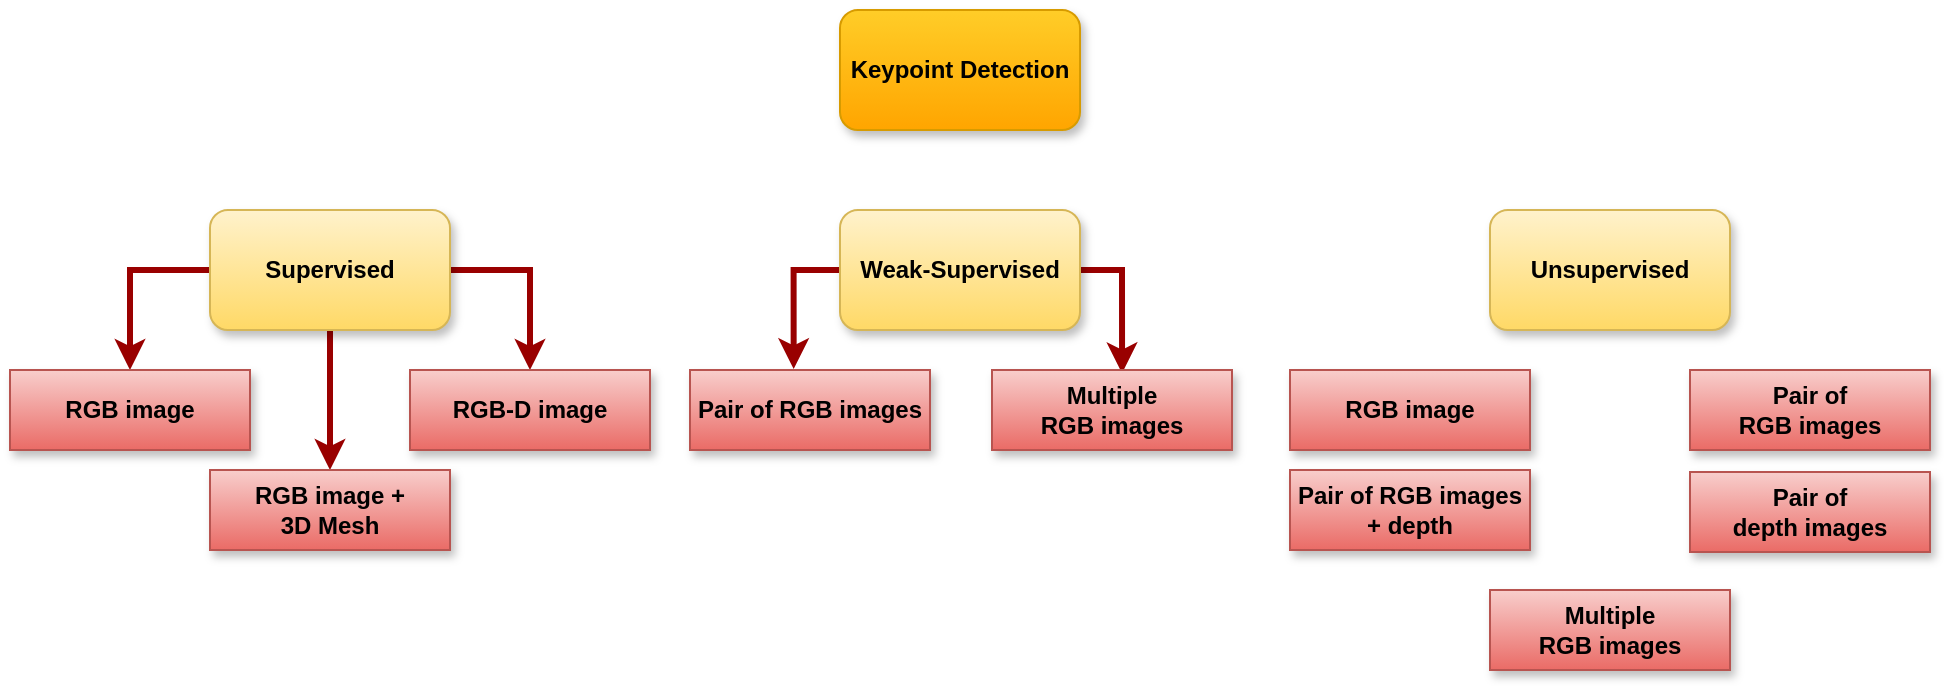 <mxfile version="10.6.5" type="github"><diagram id="5qjXLGXfApisKNpA6mO2" name="Page-1"><mxGraphModel dx="915" dy="537" grid="1" gridSize="10" guides="1" tooltips="1" connect="1" arrows="1" fold="1" page="1" pageScale="1" pageWidth="850" pageHeight="1100" math="0" shadow="0"><root><mxCell id="0"/><mxCell id="1" parent="0"/><mxCell id="p8_Z0t22GCvw5XB-Ye8C-1" value="Keypoint Detection" style="rounded=1;whiteSpace=wrap;html=1;fillColor=#ffcd28;strokeColor=#d79b00;fontStyle=1;gradientColor=#ffa500;shadow=1;" vertex="1" parent="1"><mxGeometry x="435" y="20" width="120" height="60" as="geometry"/></mxCell><mxCell id="p8_Z0t22GCvw5XB-Ye8C-8" style="edgeStyle=orthogonalEdgeStyle;rounded=0;orthogonalLoop=1;jettySize=auto;html=1;entryX=0.5;entryY=0;entryDx=0;entryDy=0;exitX=0;exitY=0.5;exitDx=0;exitDy=0;spacing=3;gradientColor=#ea6b66;fillColor=#f8cecc;strokeColor=#990000;strokeWidth=3;" edge="1" parent="1" source="p8_Z0t22GCvw5XB-Ye8C-2" target="p8_Z0t22GCvw5XB-Ye8C-5"><mxGeometry relative="1" as="geometry"><mxPoint x="100" y="190.0" as="targetPoint"/></mxGeometry></mxCell><mxCell id="p8_Z0t22GCvw5XB-Ye8C-9" style="edgeStyle=orthogonalEdgeStyle;rounded=0;orthogonalLoop=1;jettySize=auto;html=1;exitX=1;exitY=0.5;exitDx=0;exitDy=0;entryX=0.5;entryY=0;entryDx=0;entryDy=0;strokeColor=#990000;strokeWidth=3;" edge="1" parent="1" source="p8_Z0t22GCvw5XB-Ye8C-2" target="p8_Z0t22GCvw5XB-Ye8C-6"><mxGeometry relative="1" as="geometry"/></mxCell><mxCell id="p8_Z0t22GCvw5XB-Ye8C-10" style="edgeStyle=orthogonalEdgeStyle;rounded=0;orthogonalLoop=1;jettySize=auto;html=1;exitX=0.5;exitY=1;exitDx=0;exitDy=0;strokeColor=#990000;strokeWidth=3;" edge="1" parent="1" source="p8_Z0t22GCvw5XB-Ye8C-2" target="p8_Z0t22GCvw5XB-Ye8C-7"><mxGeometry relative="1" as="geometry"/></mxCell><mxCell id="p8_Z0t22GCvw5XB-Ye8C-2" value="Supervised" style="rounded=1;whiteSpace=wrap;html=1;fillColor=#fff2cc;strokeColor=#d6b656;fontStyle=1;gradientColor=#ffd966;shadow=1;comic=0;glass=0;" vertex="1" parent="1"><mxGeometry x="120" y="120" width="120" height="60" as="geometry"/></mxCell><mxCell id="p8_Z0t22GCvw5XB-Ye8C-3" value="Unsupervised" style="rounded=1;whiteSpace=wrap;html=1;fillColor=#fff2cc;strokeColor=#d6b656;fontStyle=1;gradientColor=#ffd966;shadow=1;" vertex="1" parent="1"><mxGeometry x="760" y="120" width="120" height="60" as="geometry"/></mxCell><mxCell id="p8_Z0t22GCvw5XB-Ye8C-15" style="edgeStyle=orthogonalEdgeStyle;rounded=0;orthogonalLoop=1;jettySize=auto;html=1;exitX=0;exitY=0.5;exitDx=0;exitDy=0;entryX=0.432;entryY=-0.011;entryDx=0;entryDy=0;entryPerimeter=0;strokeColor=#990000;strokeWidth=3;" edge="1" parent="1" source="p8_Z0t22GCvw5XB-Ye8C-4" target="p8_Z0t22GCvw5XB-Ye8C-11"><mxGeometry relative="1" as="geometry"/></mxCell><mxCell id="p8_Z0t22GCvw5XB-Ye8C-17" style="edgeStyle=orthogonalEdgeStyle;rounded=0;orthogonalLoop=1;jettySize=auto;html=1;exitX=1;exitY=0.5;exitDx=0;exitDy=0;entryX=0.542;entryY=0.041;entryDx=0;entryDy=0;entryPerimeter=0;strokeColor=#990000;strokeWidth=3;" edge="1" parent="1" source="p8_Z0t22GCvw5XB-Ye8C-4" target="p8_Z0t22GCvw5XB-Ye8C-13"><mxGeometry relative="1" as="geometry"/></mxCell><mxCell id="p8_Z0t22GCvw5XB-Ye8C-4" value="Weak-Supervised" style="rounded=1;whiteSpace=wrap;html=1;fillColor=#fff2cc;strokeColor=#d6b656;fontStyle=1;gradientColor=#ffd966;shadow=1;" vertex="1" parent="1"><mxGeometry x="435" y="120" width="120" height="60" as="geometry"/></mxCell><mxCell id="p8_Z0t22GCvw5XB-Ye8C-5" value="RGB image" style="rounded=0;whiteSpace=wrap;html=1;gradientColor=#ea6b66;fillColor=#f8cecc;strokeColor=#b85450;fontStyle=1;shadow=1;" vertex="1" parent="1"><mxGeometry x="20" y="200" width="120" height="40" as="geometry"/></mxCell><mxCell id="p8_Z0t22GCvw5XB-Ye8C-6" value="RGB-D image" style="rounded=0;whiteSpace=wrap;html=1;gradientColor=#ea6b66;fillColor=#f8cecc;strokeColor=#b85450;fontStyle=1;shadow=1;" vertex="1" parent="1"><mxGeometry x="220" y="200" width="120" height="40" as="geometry"/></mxCell><mxCell id="p8_Z0t22GCvw5XB-Ye8C-7" value="&lt;div&gt;RGB image + &lt;br&gt;&lt;/div&gt;&lt;div&gt;3D Mesh&lt;/div&gt;" style="rounded=0;whiteSpace=wrap;html=1;gradientColor=#ea6b66;fillColor=#f8cecc;strokeColor=#b85450;fontStyle=1;shadow=1;" vertex="1" parent="1"><mxGeometry x="120" y="250" width="120" height="40" as="geometry"/></mxCell><mxCell id="p8_Z0t22GCvw5XB-Ye8C-11" value="Pair of RGB images" style="rounded=0;whiteSpace=wrap;html=1;gradientColor=#ea6b66;fillColor=#f8cecc;strokeColor=#b85450;fontStyle=1;shadow=1;" vertex="1" parent="1"><mxGeometry x="360" y="200" width="120" height="40" as="geometry"/></mxCell><mxCell id="p8_Z0t22GCvw5XB-Ye8C-13" value="&lt;div&gt;Multiple&lt;/div&gt;&lt;div&gt; RGB images&lt;/div&gt;" style="rounded=0;whiteSpace=wrap;html=1;gradientColor=#ea6b66;fillColor=#f8cecc;strokeColor=#b85450;fontStyle=1;shadow=1;" vertex="1" parent="1"><mxGeometry x="511" y="200" width="120" height="40" as="geometry"/></mxCell><mxCell id="p8_Z0t22GCvw5XB-Ye8C-18" value="RGB image" style="rounded=0;whiteSpace=wrap;html=1;gradientColor=#ea6b66;fillColor=#f8cecc;strokeColor=#b85450;fontStyle=1;shadow=1;" vertex="1" parent="1"><mxGeometry x="660" y="200" width="120" height="40" as="geometry"/></mxCell><mxCell id="p8_Z0t22GCvw5XB-Ye8C-19" value="&lt;div&gt;Pair of &lt;br&gt;&lt;/div&gt;&lt;div&gt;RGB images&lt;/div&gt;" style="rounded=0;whiteSpace=wrap;html=1;gradientColor=#ea6b66;fillColor=#f8cecc;strokeColor=#b85450;fontStyle=1;shadow=1;" vertex="1" parent="1"><mxGeometry x="860" y="200" width="120" height="40" as="geometry"/></mxCell><mxCell id="p8_Z0t22GCvw5XB-Ye8C-20" value="Pair of RGB images + depth" style="rounded=0;whiteSpace=wrap;html=1;gradientColor=#ea6b66;fillColor=#f8cecc;strokeColor=#b85450;fontStyle=1;shadow=1;" vertex="1" parent="1"><mxGeometry x="660" y="250" width="120" height="40" as="geometry"/></mxCell><mxCell id="p8_Z0t22GCvw5XB-Ye8C-21" value="&lt;div&gt;Pair of &lt;br&gt;&lt;/div&gt;&lt;div&gt;depth images&lt;/div&gt;" style="rounded=0;whiteSpace=wrap;html=1;gradientColor=#ea6b66;fillColor=#f8cecc;strokeColor=#b85450;fontStyle=1;shadow=1;" vertex="1" parent="1"><mxGeometry x="860" y="251" width="120" height="40" as="geometry"/></mxCell><mxCell id="p8_Z0t22GCvw5XB-Ye8C-22" value="&lt;div&gt;Multiple&lt;/div&gt;&lt;div&gt; RGB images&lt;/div&gt;" style="rounded=0;whiteSpace=wrap;html=1;gradientColor=#ea6b66;fillColor=#f8cecc;strokeColor=#b85450;fontStyle=1;shadow=1;" vertex="1" parent="1"><mxGeometry x="760" y="310" width="120" height="40" as="geometry"/></mxCell></root></mxGraphModel></diagram></mxfile>